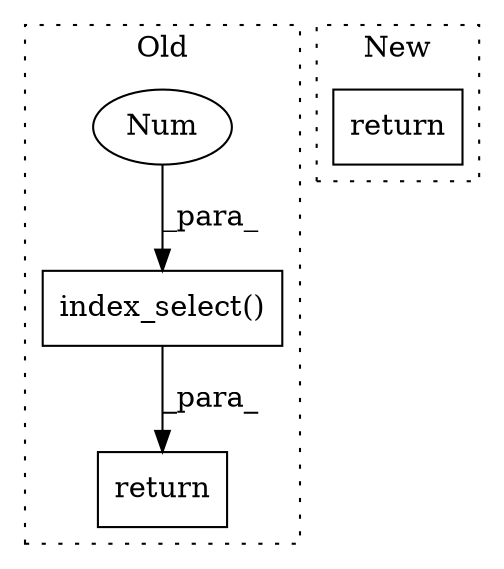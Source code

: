 digraph G {
subgraph cluster0 {
1 [label="index_select()" a="75" s="12932,12987" l="43,1" shape="box"];
3 [label="Num" a="76" s="12975" l="1" shape="ellipse"];
4 [label="return" a="93" s="13382" l="7" shape="box"];
label = "Old";
style="dotted";
}
subgraph cluster1 {
2 [label="return" a="93" s="12863" l="7" shape="box"];
label = "New";
style="dotted";
}
1 -> 4 [label="_para_"];
3 -> 1 [label="_para_"];
}